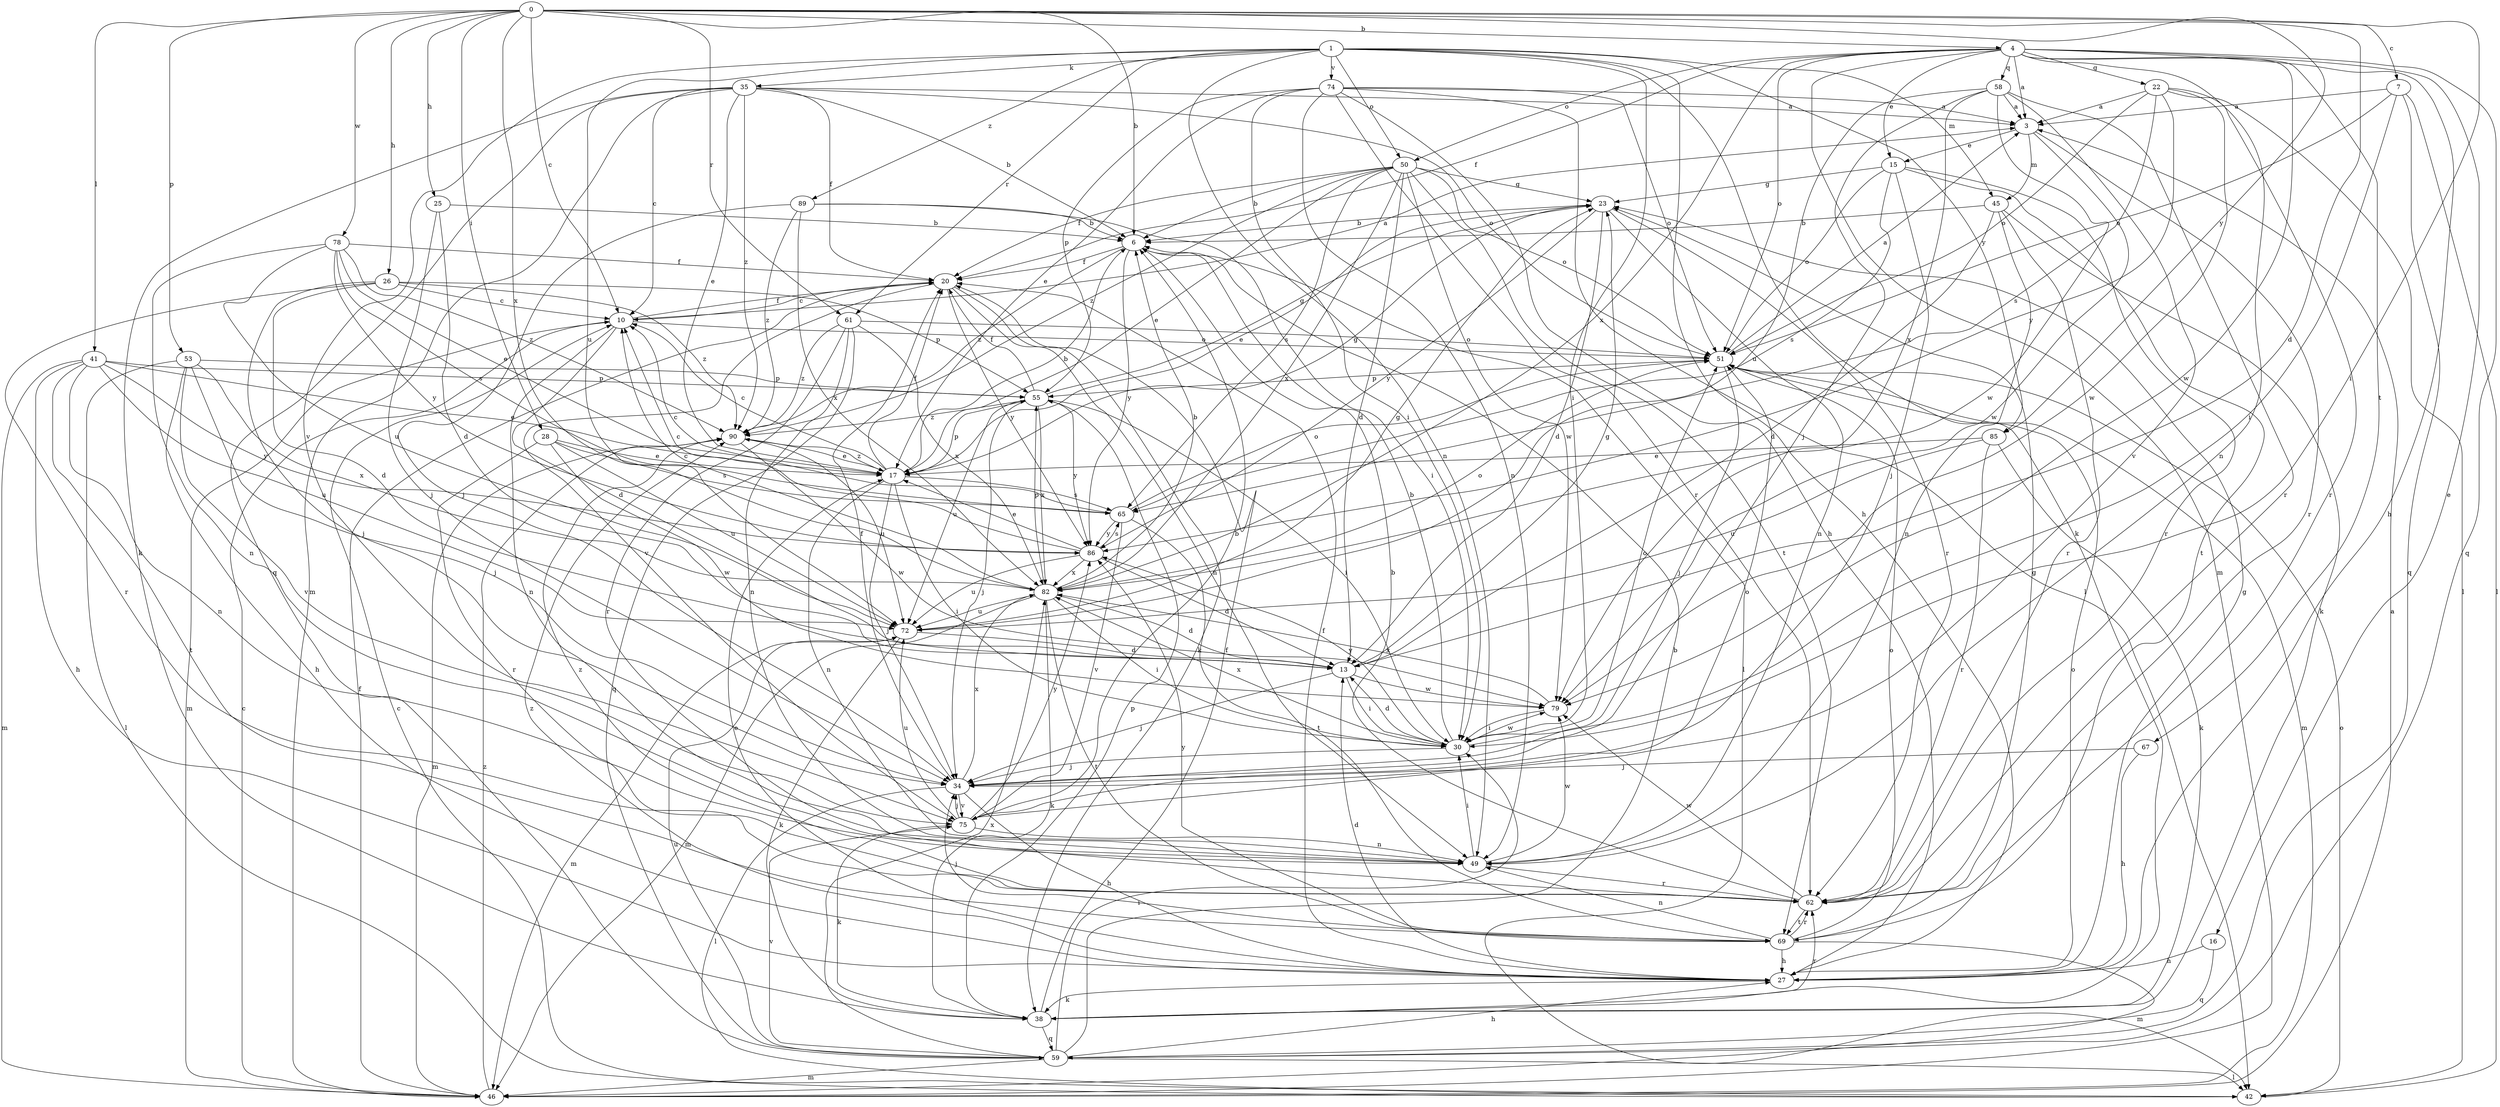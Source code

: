 strict digraph  {
0;
1;
3;
4;
6;
7;
10;
13;
15;
16;
17;
20;
22;
23;
25;
26;
27;
28;
30;
34;
35;
38;
41;
42;
45;
46;
49;
50;
51;
53;
55;
58;
59;
61;
62;
65;
67;
69;
72;
74;
75;
78;
79;
82;
85;
86;
89;
90;
0 -> 4  [label=b];
0 -> 6  [label=b];
0 -> 7  [label=c];
0 -> 10  [label=c];
0 -> 13  [label=d];
0 -> 25  [label=h];
0 -> 26  [label=h];
0 -> 28  [label=i];
0 -> 30  [label=i];
0 -> 41  [label=l];
0 -> 53  [label=p];
0 -> 61  [label=r];
0 -> 78  [label=w];
0 -> 82  [label=x];
0 -> 85  [label=y];
1 -> 27  [label=h];
1 -> 30  [label=i];
1 -> 35  [label=k];
1 -> 38  [label=k];
1 -> 45  [label=m];
1 -> 49  [label=n];
1 -> 50  [label=o];
1 -> 61  [label=r];
1 -> 72  [label=u];
1 -> 74  [label=v];
1 -> 75  [label=v];
1 -> 85  [label=y];
1 -> 89  [label=z];
3 -> 15  [label=e];
3 -> 45  [label=m];
3 -> 62  [label=r];
3 -> 79  [label=w];
4 -> 3  [label=a];
4 -> 15  [label=e];
4 -> 16  [label=e];
4 -> 20  [label=f];
4 -> 22  [label=g];
4 -> 27  [label=h];
4 -> 46  [label=m];
4 -> 49  [label=n];
4 -> 50  [label=o];
4 -> 51  [label=o];
4 -> 58  [label=q];
4 -> 59  [label=q];
4 -> 67  [label=t];
4 -> 79  [label=w];
4 -> 82  [label=x];
6 -> 20  [label=f];
6 -> 42  [label=l];
6 -> 86  [label=y];
6 -> 90  [label=z];
7 -> 3  [label=a];
7 -> 30  [label=i];
7 -> 42  [label=l];
7 -> 51  [label=o];
7 -> 59  [label=q];
10 -> 3  [label=a];
10 -> 13  [label=d];
10 -> 20  [label=f];
10 -> 46  [label=m];
10 -> 49  [label=n];
10 -> 51  [label=o];
13 -> 23  [label=g];
13 -> 30  [label=i];
13 -> 34  [label=j];
13 -> 79  [label=w];
15 -> 23  [label=g];
15 -> 34  [label=j];
15 -> 51  [label=o];
15 -> 62  [label=r];
15 -> 65  [label=s];
15 -> 69  [label=t];
16 -> 27  [label=h];
16 -> 59  [label=q];
17 -> 6  [label=b];
17 -> 10  [label=c];
17 -> 20  [label=f];
17 -> 23  [label=g];
17 -> 30  [label=i];
17 -> 34  [label=j];
17 -> 49  [label=n];
17 -> 55  [label=p];
17 -> 65  [label=s];
17 -> 90  [label=z];
20 -> 10  [label=c];
20 -> 38  [label=k];
20 -> 49  [label=n];
20 -> 75  [label=v];
20 -> 86  [label=y];
22 -> 3  [label=a];
22 -> 42  [label=l];
22 -> 51  [label=o];
22 -> 62  [label=r];
22 -> 65  [label=s];
22 -> 79  [label=w];
22 -> 86  [label=y];
23 -> 6  [label=b];
23 -> 13  [label=d];
23 -> 17  [label=e];
23 -> 49  [label=n];
23 -> 62  [label=r];
23 -> 86  [label=y];
25 -> 6  [label=b];
25 -> 13  [label=d];
25 -> 34  [label=j];
26 -> 10  [label=c];
26 -> 13  [label=d];
26 -> 34  [label=j];
26 -> 55  [label=p];
26 -> 62  [label=r];
26 -> 90  [label=z];
27 -> 13  [label=d];
27 -> 17  [label=e];
27 -> 20  [label=f];
27 -> 23  [label=g];
27 -> 38  [label=k];
27 -> 51  [label=o];
27 -> 90  [label=z];
28 -> 17  [label=e];
28 -> 62  [label=r];
28 -> 65  [label=s];
28 -> 72  [label=u];
28 -> 79  [label=w];
30 -> 6  [label=b];
30 -> 13  [label=d];
30 -> 34  [label=j];
30 -> 51  [label=o];
30 -> 79  [label=w];
30 -> 82  [label=x];
30 -> 86  [label=y];
34 -> 20  [label=f];
34 -> 27  [label=h];
34 -> 42  [label=l];
34 -> 75  [label=v];
34 -> 82  [label=x];
35 -> 3  [label=a];
35 -> 6  [label=b];
35 -> 10  [label=c];
35 -> 17  [label=e];
35 -> 20  [label=f];
35 -> 38  [label=k];
35 -> 46  [label=m];
35 -> 51  [label=o];
35 -> 59  [label=q];
35 -> 90  [label=z];
38 -> 20  [label=f];
38 -> 55  [label=p];
38 -> 59  [label=q];
38 -> 62  [label=r];
41 -> 17  [label=e];
41 -> 27  [label=h];
41 -> 46  [label=m];
41 -> 49  [label=n];
41 -> 55  [label=p];
41 -> 69  [label=t];
41 -> 72  [label=u];
41 -> 86  [label=y];
42 -> 10  [label=c];
42 -> 51  [label=o];
45 -> 6  [label=b];
45 -> 13  [label=d];
45 -> 38  [label=k];
45 -> 49  [label=n];
45 -> 62  [label=r];
46 -> 3  [label=a];
46 -> 10  [label=c];
46 -> 20  [label=f];
46 -> 90  [label=z];
49 -> 30  [label=i];
49 -> 62  [label=r];
49 -> 79  [label=w];
50 -> 6  [label=b];
50 -> 13  [label=d];
50 -> 17  [label=e];
50 -> 20  [label=f];
50 -> 23  [label=g];
50 -> 51  [label=o];
50 -> 65  [label=s];
50 -> 69  [label=t];
50 -> 79  [label=w];
50 -> 82  [label=x];
50 -> 90  [label=z];
51 -> 3  [label=a];
51 -> 34  [label=j];
51 -> 46  [label=m];
51 -> 55  [label=p];
53 -> 27  [label=h];
53 -> 34  [label=j];
53 -> 42  [label=l];
53 -> 55  [label=p];
53 -> 75  [label=v];
53 -> 82  [label=x];
55 -> 20  [label=f];
55 -> 23  [label=g];
55 -> 30  [label=i];
55 -> 34  [label=j];
55 -> 72  [label=u];
55 -> 82  [label=x];
55 -> 86  [label=y];
55 -> 90  [label=z];
58 -> 3  [label=a];
58 -> 34  [label=j];
58 -> 62  [label=r];
58 -> 72  [label=u];
58 -> 75  [label=v];
58 -> 79  [label=w];
58 -> 82  [label=x];
59 -> 6  [label=b];
59 -> 27  [label=h];
59 -> 30  [label=i];
59 -> 42  [label=l];
59 -> 46  [label=m];
59 -> 72  [label=u];
59 -> 75  [label=v];
59 -> 82  [label=x];
61 -> 49  [label=n];
61 -> 51  [label=o];
61 -> 59  [label=q];
61 -> 62  [label=r];
61 -> 82  [label=x];
61 -> 90  [label=z];
62 -> 6  [label=b];
62 -> 69  [label=t];
62 -> 79  [label=w];
62 -> 90  [label=z];
65 -> 10  [label=c];
65 -> 51  [label=o];
65 -> 69  [label=t];
65 -> 75  [label=v];
65 -> 86  [label=y];
67 -> 27  [label=h];
67 -> 34  [label=j];
69 -> 23  [label=g];
69 -> 27  [label=h];
69 -> 34  [label=j];
69 -> 46  [label=m];
69 -> 49  [label=n];
69 -> 51  [label=o];
69 -> 62  [label=r];
69 -> 86  [label=y];
72 -> 13  [label=d];
72 -> 23  [label=g];
72 -> 38  [label=k];
72 -> 46  [label=m];
74 -> 3  [label=a];
74 -> 17  [label=e];
74 -> 27  [label=h];
74 -> 30  [label=i];
74 -> 42  [label=l];
74 -> 49  [label=n];
74 -> 51  [label=o];
74 -> 55  [label=p];
74 -> 62  [label=r];
75 -> 6  [label=b];
75 -> 34  [label=j];
75 -> 38  [label=k];
75 -> 49  [label=n];
75 -> 51  [label=o];
75 -> 72  [label=u];
75 -> 86  [label=y];
78 -> 17  [label=e];
78 -> 20  [label=f];
78 -> 49  [label=n];
78 -> 65  [label=s];
78 -> 72  [label=u];
78 -> 86  [label=y];
78 -> 90  [label=z];
79 -> 30  [label=i];
79 -> 82  [label=x];
82 -> 6  [label=b];
82 -> 10  [label=c];
82 -> 13  [label=d];
82 -> 30  [label=i];
82 -> 38  [label=k];
82 -> 46  [label=m];
82 -> 51  [label=o];
82 -> 55  [label=p];
82 -> 69  [label=t];
82 -> 72  [label=u];
85 -> 17  [label=e];
85 -> 38  [label=k];
85 -> 62  [label=r];
85 -> 72  [label=u];
86 -> 10  [label=c];
86 -> 13  [label=d];
86 -> 17  [label=e];
86 -> 65  [label=s];
86 -> 72  [label=u];
86 -> 82  [label=x];
89 -> 6  [label=b];
89 -> 30  [label=i];
89 -> 34  [label=j];
89 -> 82  [label=x];
89 -> 90  [label=z];
90 -> 17  [label=e];
90 -> 46  [label=m];
90 -> 72  [label=u];
90 -> 79  [label=w];
}
